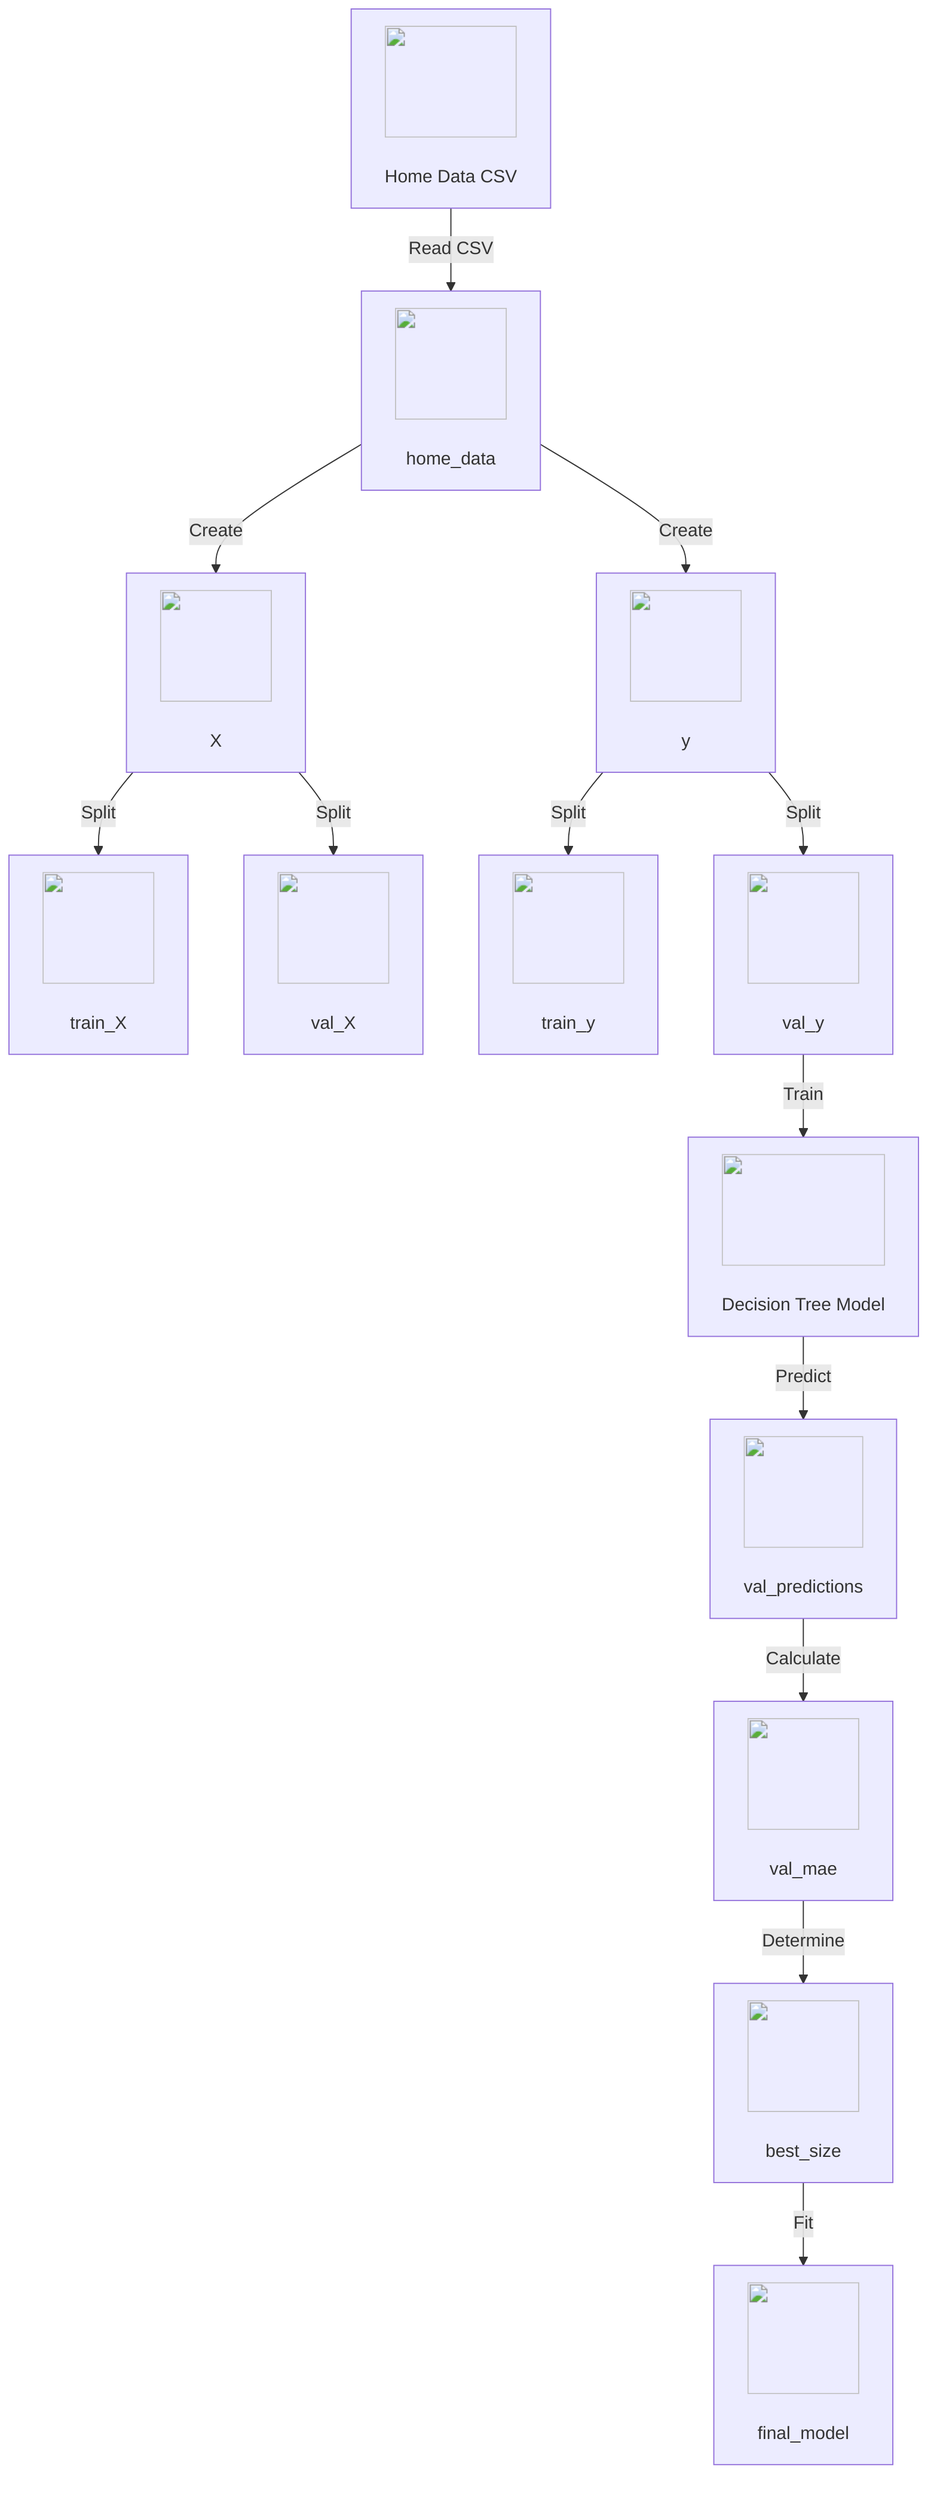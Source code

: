 flowchart TD
    A["<img src='icons/file.svg' width=100 height=100/> <br/> Home Data CSV"] -->|Read CSV| B["<img src='icons/table.svg' width=100 height=100/> <br/> home_data"];
    B -->|Create| C["<img src='icons/column_split.svg' width=100 height=100/> <br/> y"];
    B -->|Create| D["<img src='icons/column_split.svg' width=100 height=100/> <br/> X"];
    D -->|Split| E["<img src='icons/row_split.svg' width=100 height=100/> <br/> train_X"];
    D -->|Split| F["<img src='icons/row_split.svg' width=100 height=100/> <br/> val_X"];
    C -->|Split| G["<img src='icons/row_split.svg' width=100 height=100/> <br/> train_y"];
    C -->|Split| H["<img src='icons/row_split.svg' width=100 height=100/> <br/> val_y"];
    H -->|Train| I["<img src='icons/brain.svg' width=100 height=100/> <br/> Decision Tree Model"];
    I -->|Predict| J["<img src='icons/brain.svg' width=100 height=100/> <br/> val_predictions"];
    J -->|Calculate| K["<img src='icons/brain.svg' width=100 height=100/> <br/> val_mae"];
    K -->|Determine| L["<img src='icons/brain.svg' width=100 height=100/> <br/> best_size"];
    L -->|Fit| M["<img src='icons/brain.svg' width=100 height=100/> <br/> final_model"];